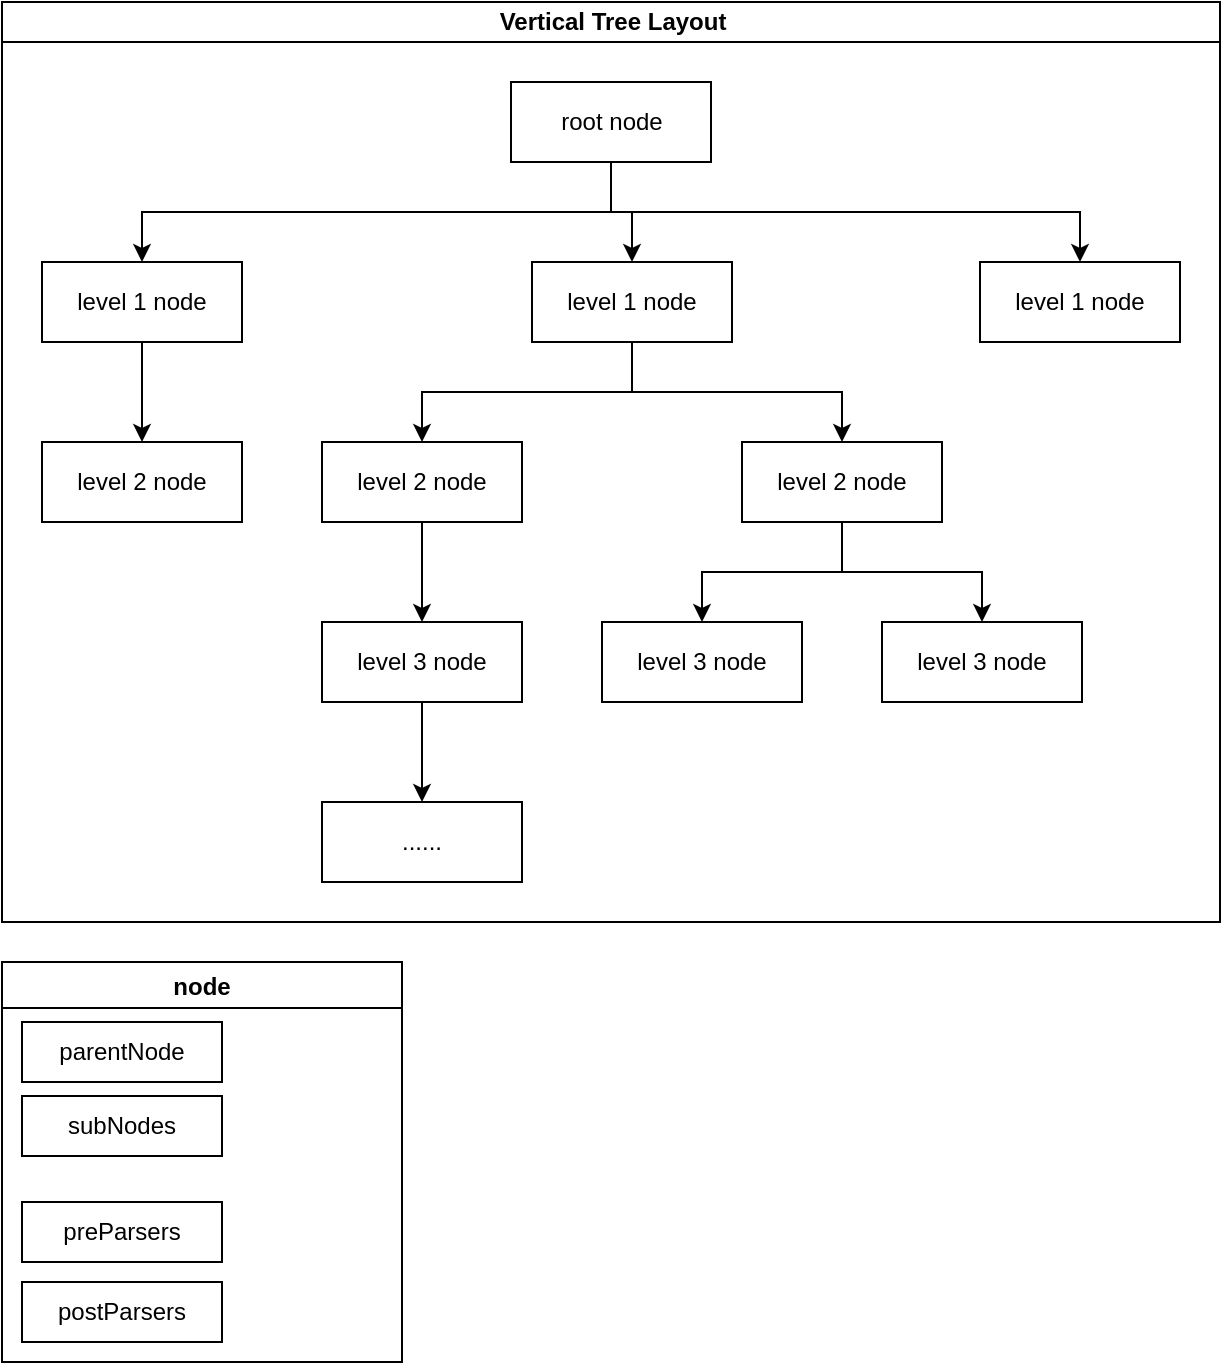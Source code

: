 <mxfile version="14.6.13" type="device"><diagram name="Page-1" id="42789a77-a242-8287-6e28-9cd8cfd52e62"><mxGraphModel dx="1106" dy="735" grid="1" gridSize="10" guides="1" tooltips="1" connect="1" arrows="1" fold="1" page="1" pageScale="1" pageWidth="1654" pageHeight="1169" background="#ffffff" math="0" shadow="0"><root><mxCell id="0"/><mxCell id="1" parent="0"/><mxCell id="EvY69GmajYMV87sN-CE0-36" value="Vertical Tree Layout" style="swimlane;html=1;startSize=20;horizontal=1;childLayout=treeLayout;horizontalTree=0;resizable=0;containerType=tree;" vertex="1" parent="1"><mxGeometry x="90" y="80" width="609" height="460" as="geometry"><mxRectangle x="790" y="110" width="150" height="20" as="alternateBounds"/></mxGeometry></mxCell><mxCell id="EvY69GmajYMV87sN-CE0-37" value="root node" style="whiteSpace=wrap;html=1;" vertex="1" parent="EvY69GmajYMV87sN-CE0-36"><mxGeometry x="254.5" y="40" width="100" height="40" as="geometry"/></mxCell><mxCell id="EvY69GmajYMV87sN-CE0-38" value="level 1 node" style="whiteSpace=wrap;html=1;" vertex="1" parent="EvY69GmajYMV87sN-CE0-36"><mxGeometry x="20" y="130" width="100" height="40" as="geometry"/></mxCell><mxCell id="EvY69GmajYMV87sN-CE0-39" value="" style="edgeStyle=elbowEdgeStyle;elbow=vertical;html=1;rounded=0;" edge="1" parent="EvY69GmajYMV87sN-CE0-36" source="EvY69GmajYMV87sN-CE0-37" target="EvY69GmajYMV87sN-CE0-38"><mxGeometry relative="1" as="geometry"/></mxCell><mxCell id="EvY69GmajYMV87sN-CE0-40" value="level 1 node" style="whiteSpace=wrap;html=1;" vertex="1" parent="EvY69GmajYMV87sN-CE0-36"><mxGeometry x="265" y="130" width="100" height="40" as="geometry"/></mxCell><mxCell id="EvY69GmajYMV87sN-CE0-41" value="" style="edgeStyle=elbowEdgeStyle;elbow=vertical;html=1;rounded=0;" edge="1" parent="EvY69GmajYMV87sN-CE0-36" source="EvY69GmajYMV87sN-CE0-37" target="EvY69GmajYMV87sN-CE0-40"><mxGeometry relative="1" as="geometry"/></mxCell><mxCell id="EvY69GmajYMV87sN-CE0-42" value="" style="edgeStyle=elbowEdgeStyle;elbow=vertical;html=1;rounded=0;" edge="1" target="EvY69GmajYMV87sN-CE0-43" source="EvY69GmajYMV87sN-CE0-38" parent="EvY69GmajYMV87sN-CE0-36"><mxGeometry relative="1" as="geometry"><mxPoint x="517.0" y="190" as="sourcePoint"/></mxGeometry></mxCell><mxCell id="EvY69GmajYMV87sN-CE0-43" value="level 2 node" style="whiteSpace=wrap;html=1;" vertex="1" parent="EvY69GmajYMV87sN-CE0-36"><mxGeometry x="20" y="220" width="100" height="40" as="geometry"/></mxCell><mxCell id="EvY69GmajYMV87sN-CE0-44" value="" style="edgeStyle=elbowEdgeStyle;elbow=vertical;html=1;rounded=0;" edge="1" target="EvY69GmajYMV87sN-CE0-45" source="EvY69GmajYMV87sN-CE0-40" parent="EvY69GmajYMV87sN-CE0-36"><mxGeometry relative="1" as="geometry"><mxPoint x="517.0" y="190" as="sourcePoint"/></mxGeometry></mxCell><mxCell id="EvY69GmajYMV87sN-CE0-45" value="level 2 node" style="whiteSpace=wrap;html=1;" vertex="1" parent="EvY69GmajYMV87sN-CE0-36"><mxGeometry x="160" y="220" width="100" height="40" as="geometry"/></mxCell><mxCell id="EvY69GmajYMV87sN-CE0-46" value="" style="edgeStyle=elbowEdgeStyle;elbow=vertical;html=1;rounded=0;" edge="1" target="EvY69GmajYMV87sN-CE0-47" source="EvY69GmajYMV87sN-CE0-37" parent="EvY69GmajYMV87sN-CE0-36"><mxGeometry relative="1" as="geometry"><mxPoint x="517.0" y="190" as="sourcePoint"/></mxGeometry></mxCell><mxCell id="EvY69GmajYMV87sN-CE0-47" value="level 1 node" style="whiteSpace=wrap;html=1;" vertex="1" parent="EvY69GmajYMV87sN-CE0-36"><mxGeometry x="489" y="130" width="100" height="40" as="geometry"/></mxCell><mxCell id="EvY69GmajYMV87sN-CE0-48" value="" style="edgeStyle=elbowEdgeStyle;elbow=vertical;html=1;rounded=0;" edge="1" target="EvY69GmajYMV87sN-CE0-49" source="EvY69GmajYMV87sN-CE0-45" parent="EvY69GmajYMV87sN-CE0-36"><mxGeometry relative="1" as="geometry"><mxPoint x="657.0" y="280" as="sourcePoint"/></mxGeometry></mxCell><mxCell id="EvY69GmajYMV87sN-CE0-49" value="level 3 node" style="whiteSpace=wrap;html=1;" vertex="1" parent="EvY69GmajYMV87sN-CE0-36"><mxGeometry x="160" y="310" width="100" height="40" as="geometry"/></mxCell><mxCell id="EvY69GmajYMV87sN-CE0-50" value="" style="edgeStyle=elbowEdgeStyle;elbow=vertical;html=1;rounded=0;" edge="1" target="EvY69GmajYMV87sN-CE0-51" source="EvY69GmajYMV87sN-CE0-40" parent="EvY69GmajYMV87sN-CE0-36"><mxGeometry relative="1" as="geometry"><mxPoint x="657.0" y="280" as="sourcePoint"/></mxGeometry></mxCell><mxCell id="EvY69GmajYMV87sN-CE0-51" value="level 2 node" style="whiteSpace=wrap;html=1;" vertex="1" parent="EvY69GmajYMV87sN-CE0-36"><mxGeometry x="370" y="220" width="100" height="40" as="geometry"/></mxCell><mxCell id="EvY69GmajYMV87sN-CE0-52" value="" style="edgeStyle=elbowEdgeStyle;elbow=vertical;html=1;rounded=0;" edge="1" target="EvY69GmajYMV87sN-CE0-53" source="EvY69GmajYMV87sN-CE0-49" parent="EvY69GmajYMV87sN-CE0-36"><mxGeometry relative="1" as="geometry"><mxPoint x="97" y="340" as="sourcePoint"/></mxGeometry></mxCell><mxCell id="EvY69GmajYMV87sN-CE0-53" value="......" style="whiteSpace=wrap;html=1;" vertex="1" parent="EvY69GmajYMV87sN-CE0-36"><mxGeometry x="160" y="400" width="100" height="40" as="geometry"/></mxCell><mxCell id="EvY69GmajYMV87sN-CE0-56" value="" style="edgeStyle=elbowEdgeStyle;elbow=vertical;html=1;rounded=0;" edge="1" target="EvY69GmajYMV87sN-CE0-57" source="EvY69GmajYMV87sN-CE0-51" parent="EvY69GmajYMV87sN-CE0-36"><mxGeometry relative="1" as="geometry"><mxPoint x="167" y="250" as="sourcePoint"/></mxGeometry></mxCell><mxCell id="EvY69GmajYMV87sN-CE0-57" value="level 3 node" style="whiteSpace=wrap;html=1;" vertex="1" parent="EvY69GmajYMV87sN-CE0-36"><mxGeometry x="300" y="310" width="100" height="40" as="geometry"/></mxCell><mxCell id="EvY69GmajYMV87sN-CE0-58" value="" style="edgeStyle=elbowEdgeStyle;elbow=vertical;html=1;rounded=0;" edge="1" target="EvY69GmajYMV87sN-CE0-59" source="EvY69GmajYMV87sN-CE0-51" parent="EvY69GmajYMV87sN-CE0-36"><mxGeometry relative="1" as="geometry"><mxPoint x="237" y="340" as="sourcePoint"/></mxGeometry></mxCell><mxCell id="EvY69GmajYMV87sN-CE0-59" value="level 3 node" style="whiteSpace=wrap;html=1;" vertex="1" parent="EvY69GmajYMV87sN-CE0-36"><mxGeometry x="440" y="310" width="100" height="40" as="geometry"/></mxCell><mxCell id="EvY69GmajYMV87sN-CE0-72" value="node" style="swimlane;" vertex="1" parent="1"><mxGeometry x="90" y="560" width="200" height="200" as="geometry"/></mxCell><mxCell id="EvY69GmajYMV87sN-CE0-77" value="&lt;span&gt;subNodes&lt;/span&gt;" style="whiteSpace=wrap;html=1;" vertex="1" parent="EvY69GmajYMV87sN-CE0-72"><mxGeometry x="10" y="67" width="100" height="30" as="geometry"/></mxCell><mxCell id="EvY69GmajYMV87sN-CE0-78" value="&lt;span&gt;preParsers&lt;/span&gt;" style="whiteSpace=wrap;html=1;" vertex="1" parent="EvY69GmajYMV87sN-CE0-72"><mxGeometry x="10" y="120" width="100" height="30" as="geometry"/></mxCell><mxCell id="EvY69GmajYMV87sN-CE0-79" value="&lt;span&gt;postParsers&lt;/span&gt;" style="whiteSpace=wrap;html=1;" vertex="1" parent="EvY69GmajYMV87sN-CE0-72"><mxGeometry x="10" y="160" width="100" height="30" as="geometry"/></mxCell><mxCell id="EvY69GmajYMV87sN-CE0-76" value="parentNode" style="whiteSpace=wrap;html=1;" vertex="1" parent="EvY69GmajYMV87sN-CE0-72"><mxGeometry x="10" y="30" width="100" height="30" as="geometry"/></mxCell></root></mxGraphModel></diagram></mxfile>